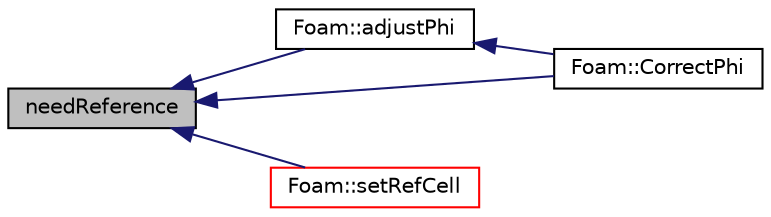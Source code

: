 digraph "needReference"
{
  bgcolor="transparent";
  edge [fontname="Helvetica",fontsize="10",labelfontname="Helvetica",labelfontsize="10"];
  node [fontname="Helvetica",fontsize="10",shape=record];
  rankdir="LR";
  Node1 [label="needReference",height=0.2,width=0.4,color="black", fillcolor="grey75", style="filled" fontcolor="black"];
  Node1 -> Node2 [dir="back",color="midnightblue",fontsize="10",style="solid",fontname="Helvetica"];
  Node2 [label="Foam::adjustPhi",height=0.2,width=0.4,color="black",URL="$namespaceFoam.html#a0ea353dc88166de8e48fb02639977b39",tooltip="Adjust the balance of fluxes to obey continuity. "];
  Node2 -> Node3 [dir="back",color="midnightblue",fontsize="10",style="solid",fontname="Helvetica"];
  Node3 [label="Foam::CorrectPhi",height=0.2,width=0.4,color="black",URL="$namespaceFoam.html#ac25e7d2bbe87588cbf10d96cc1ae09a3"];
  Node1 -> Node3 [dir="back",color="midnightblue",fontsize="10",style="solid",fontname="Helvetica"];
  Node1 -> Node4 [dir="back",color="midnightblue",fontsize="10",style="solid",fontname="Helvetica"];
  Node4 [label="Foam::setRefCell",height=0.2,width=0.4,color="red",URL="$namespaceFoam.html#af465661f2bf224c5c3924f7fed47d367",tooltip="If the field fieldRef needs referencing find the reference cell nearest. "];
}
